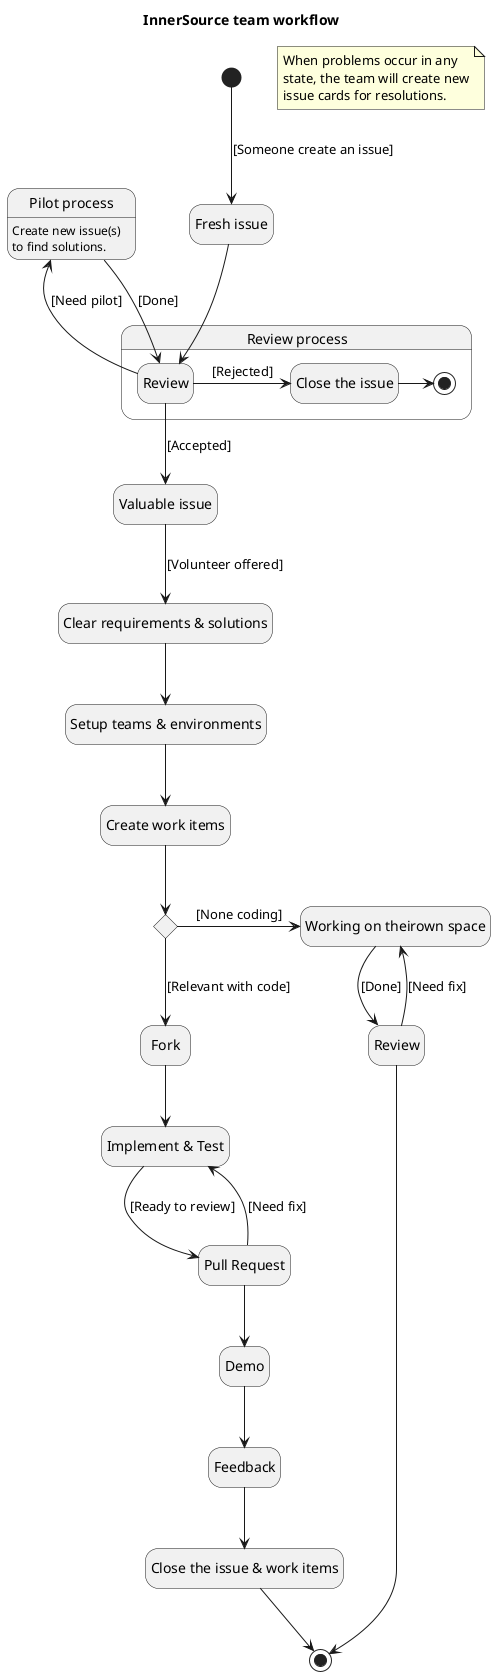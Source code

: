 @startuml
title InnerSource team workflow
hide empty description

note "When problems occur in any\nstate, the team will create new\nissue cards for resolutions." as note

state "Fresh issue" as issue1
[*] --> issue1: [Someone create an issue]

state "Review process" as reviewgroup {
	state "Review" as review
	state "Close the issue" as close
	review -right-> close: [Rejected]
	close -right-> [*]
}

state "Pilot process" as fixgroup {
	fixgroup: Create new issue(s)\nto find solutions.
}

review -left-> fixgroup: [Need pilot]
fixgroup --> review: [Done]
issue1 --> review
state "Valuable issue" as issue2
review --> issue2: [Accepted]
state "Clear requirements & solutions" as clear
issue2 --> clear: [Volunteer offered]
state "Setup teams & environments" as setup
clear --> setup
state "Create work items" as workitem
setup --> workitem
state c <<choice>>
workitem --> c

state "Working on theirown space" as working
c -right-> working: [None coding]
working --> Review: [Done]
Review --> working: [Need fix]
Review --> [*]

c --> Fork: [Relevant with code]
state "Implement & Test" as imp
state "Pull Request" as pr
Fork --> imp
imp --> pr: [Ready to review]
pr --> imp: [Need fix]
pr --> Demo
Demo --> Feedback
state "Close the issue & work items" as close2
Feedback --> close2
close2 --> [*]


@enduml
